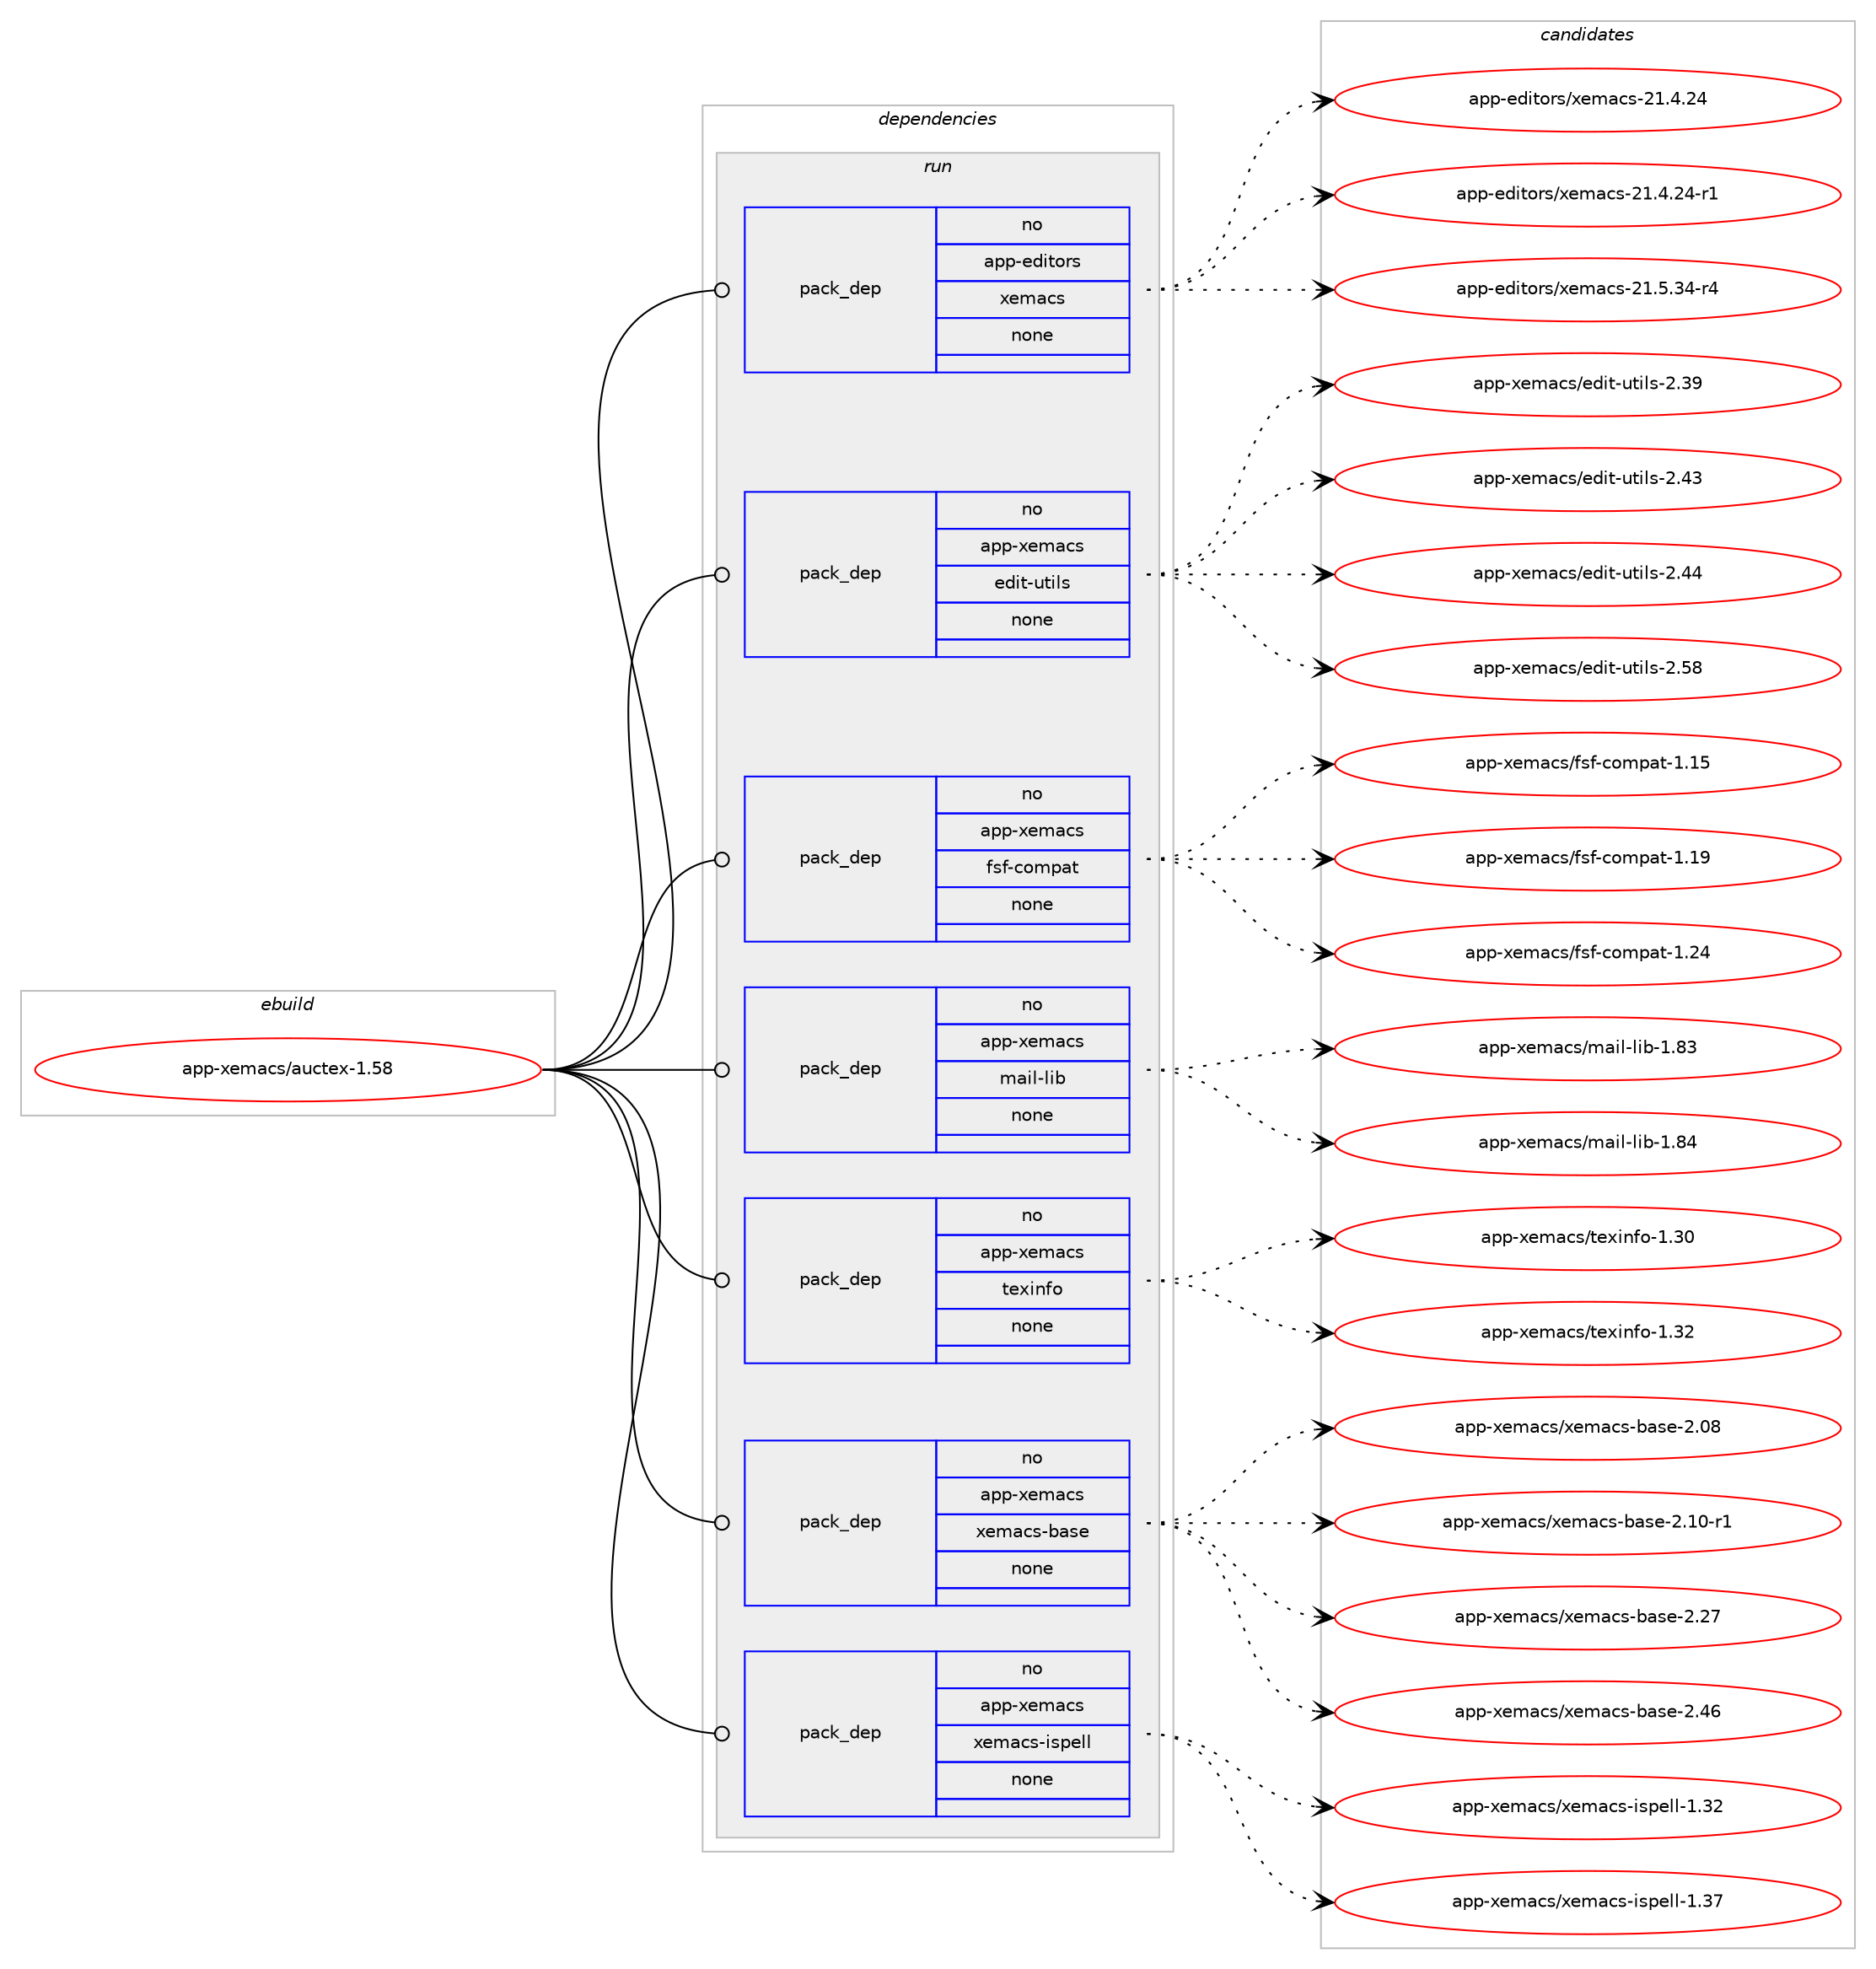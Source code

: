 digraph prolog {

# *************
# Graph options
# *************

newrank=true;
concentrate=true;
compound=true;
graph [rankdir=LR,fontname=Helvetica,fontsize=10,ranksep=1.5];#, ranksep=2.5, nodesep=0.2];
edge  [arrowhead=vee];
node  [fontname=Helvetica,fontsize=10];

# **********
# The ebuild
# **********

subgraph cluster_leftcol {
color=gray;
rank=same;
label=<<i>ebuild</i>>;
id [label="app-xemacs/auctex-1.58", color=red, width=4, href="../app-xemacs/auctex-1.58.svg"];
}

# ****************
# The dependencies
# ****************

subgraph cluster_midcol {
color=gray;
label=<<i>dependencies</i>>;
subgraph cluster_compile {
fillcolor="#eeeeee";
style=filled;
label=<<i>compile</i>>;
}
subgraph cluster_compileandrun {
fillcolor="#eeeeee";
style=filled;
label=<<i>compile and run</i>>;
}
subgraph cluster_run {
fillcolor="#eeeeee";
style=filled;
label=<<i>run</i>>;
subgraph pack382837 {
dependency514646 [label=<<TABLE BORDER="0" CELLBORDER="1" CELLSPACING="0" CELLPADDING="4" WIDTH="220"><TR><TD ROWSPAN="6" CELLPADDING="30">pack_dep</TD></TR><TR><TD WIDTH="110">no</TD></TR><TR><TD>app-editors</TD></TR><TR><TD>xemacs</TD></TR><TR><TD>none</TD></TR><TR><TD></TD></TR></TABLE>>, shape=none, color=blue];
}
id:e -> dependency514646:w [weight=20,style="solid",arrowhead="odot"];
subgraph pack382838 {
dependency514647 [label=<<TABLE BORDER="0" CELLBORDER="1" CELLSPACING="0" CELLPADDING="4" WIDTH="220"><TR><TD ROWSPAN="6" CELLPADDING="30">pack_dep</TD></TR><TR><TD WIDTH="110">no</TD></TR><TR><TD>app-xemacs</TD></TR><TR><TD>edit-utils</TD></TR><TR><TD>none</TD></TR><TR><TD></TD></TR></TABLE>>, shape=none, color=blue];
}
id:e -> dependency514647:w [weight=20,style="solid",arrowhead="odot"];
subgraph pack382839 {
dependency514648 [label=<<TABLE BORDER="0" CELLBORDER="1" CELLSPACING="0" CELLPADDING="4" WIDTH="220"><TR><TD ROWSPAN="6" CELLPADDING="30">pack_dep</TD></TR><TR><TD WIDTH="110">no</TD></TR><TR><TD>app-xemacs</TD></TR><TR><TD>fsf-compat</TD></TR><TR><TD>none</TD></TR><TR><TD></TD></TR></TABLE>>, shape=none, color=blue];
}
id:e -> dependency514648:w [weight=20,style="solid",arrowhead="odot"];
subgraph pack382840 {
dependency514649 [label=<<TABLE BORDER="0" CELLBORDER="1" CELLSPACING="0" CELLPADDING="4" WIDTH="220"><TR><TD ROWSPAN="6" CELLPADDING="30">pack_dep</TD></TR><TR><TD WIDTH="110">no</TD></TR><TR><TD>app-xemacs</TD></TR><TR><TD>mail-lib</TD></TR><TR><TD>none</TD></TR><TR><TD></TD></TR></TABLE>>, shape=none, color=blue];
}
id:e -> dependency514649:w [weight=20,style="solid",arrowhead="odot"];
subgraph pack382841 {
dependency514650 [label=<<TABLE BORDER="0" CELLBORDER="1" CELLSPACING="0" CELLPADDING="4" WIDTH="220"><TR><TD ROWSPAN="6" CELLPADDING="30">pack_dep</TD></TR><TR><TD WIDTH="110">no</TD></TR><TR><TD>app-xemacs</TD></TR><TR><TD>texinfo</TD></TR><TR><TD>none</TD></TR><TR><TD></TD></TR></TABLE>>, shape=none, color=blue];
}
id:e -> dependency514650:w [weight=20,style="solid",arrowhead="odot"];
subgraph pack382842 {
dependency514651 [label=<<TABLE BORDER="0" CELLBORDER="1" CELLSPACING="0" CELLPADDING="4" WIDTH="220"><TR><TD ROWSPAN="6" CELLPADDING="30">pack_dep</TD></TR><TR><TD WIDTH="110">no</TD></TR><TR><TD>app-xemacs</TD></TR><TR><TD>xemacs-base</TD></TR><TR><TD>none</TD></TR><TR><TD></TD></TR></TABLE>>, shape=none, color=blue];
}
id:e -> dependency514651:w [weight=20,style="solid",arrowhead="odot"];
subgraph pack382843 {
dependency514652 [label=<<TABLE BORDER="0" CELLBORDER="1" CELLSPACING="0" CELLPADDING="4" WIDTH="220"><TR><TD ROWSPAN="6" CELLPADDING="30">pack_dep</TD></TR><TR><TD WIDTH="110">no</TD></TR><TR><TD>app-xemacs</TD></TR><TR><TD>xemacs-ispell</TD></TR><TR><TD>none</TD></TR><TR><TD></TD></TR></TABLE>>, shape=none, color=blue];
}
id:e -> dependency514652:w [weight=20,style="solid",arrowhead="odot"];
}
}

# **************
# The candidates
# **************

subgraph cluster_choices {
rank=same;
color=gray;
label=<<i>candidates</i>>;

subgraph choice382837 {
color=black;
nodesep=1;
choice97112112451011001051161111141154712010110997991154550494652465052 [label="app-editors/xemacs-21.4.24", color=red, width=4,href="../app-editors/xemacs-21.4.24.svg"];
choice971121124510110010511611111411547120101109979911545504946524650524511449 [label="app-editors/xemacs-21.4.24-r1", color=red, width=4,href="../app-editors/xemacs-21.4.24-r1.svg"];
choice971121124510110010511611111411547120101109979911545504946534651524511452 [label="app-editors/xemacs-21.5.34-r4", color=red, width=4,href="../app-editors/xemacs-21.5.34-r4.svg"];
dependency514646:e -> choice97112112451011001051161111141154712010110997991154550494652465052:w [style=dotted,weight="100"];
dependency514646:e -> choice971121124510110010511611111411547120101109979911545504946524650524511449:w [style=dotted,weight="100"];
dependency514646:e -> choice971121124510110010511611111411547120101109979911545504946534651524511452:w [style=dotted,weight="100"];
}
subgraph choice382838 {
color=black;
nodesep=1;
choice9711211245120101109979911547101100105116451171161051081154550465157 [label="app-xemacs/edit-utils-2.39", color=red, width=4,href="../app-xemacs/edit-utils-2.39.svg"];
choice9711211245120101109979911547101100105116451171161051081154550465251 [label="app-xemacs/edit-utils-2.43", color=red, width=4,href="../app-xemacs/edit-utils-2.43.svg"];
choice9711211245120101109979911547101100105116451171161051081154550465252 [label="app-xemacs/edit-utils-2.44", color=red, width=4,href="../app-xemacs/edit-utils-2.44.svg"];
choice9711211245120101109979911547101100105116451171161051081154550465356 [label="app-xemacs/edit-utils-2.58", color=red, width=4,href="../app-xemacs/edit-utils-2.58.svg"];
dependency514647:e -> choice9711211245120101109979911547101100105116451171161051081154550465157:w [style=dotted,weight="100"];
dependency514647:e -> choice9711211245120101109979911547101100105116451171161051081154550465251:w [style=dotted,weight="100"];
dependency514647:e -> choice9711211245120101109979911547101100105116451171161051081154550465252:w [style=dotted,weight="100"];
dependency514647:e -> choice9711211245120101109979911547101100105116451171161051081154550465356:w [style=dotted,weight="100"];
}
subgraph choice382839 {
color=black;
nodesep=1;
choice97112112451201011099799115471021151024599111109112971164549464953 [label="app-xemacs/fsf-compat-1.15", color=red, width=4,href="../app-xemacs/fsf-compat-1.15.svg"];
choice97112112451201011099799115471021151024599111109112971164549464957 [label="app-xemacs/fsf-compat-1.19", color=red, width=4,href="../app-xemacs/fsf-compat-1.19.svg"];
choice97112112451201011099799115471021151024599111109112971164549465052 [label="app-xemacs/fsf-compat-1.24", color=red, width=4,href="../app-xemacs/fsf-compat-1.24.svg"];
dependency514648:e -> choice97112112451201011099799115471021151024599111109112971164549464953:w [style=dotted,weight="100"];
dependency514648:e -> choice97112112451201011099799115471021151024599111109112971164549464957:w [style=dotted,weight="100"];
dependency514648:e -> choice97112112451201011099799115471021151024599111109112971164549465052:w [style=dotted,weight="100"];
}
subgraph choice382840 {
color=black;
nodesep=1;
choice97112112451201011099799115471099710510845108105984549465651 [label="app-xemacs/mail-lib-1.83", color=red, width=4,href="../app-xemacs/mail-lib-1.83.svg"];
choice97112112451201011099799115471099710510845108105984549465652 [label="app-xemacs/mail-lib-1.84", color=red, width=4,href="../app-xemacs/mail-lib-1.84.svg"];
dependency514649:e -> choice97112112451201011099799115471099710510845108105984549465651:w [style=dotted,weight="100"];
dependency514649:e -> choice97112112451201011099799115471099710510845108105984549465652:w [style=dotted,weight="100"];
}
subgraph choice382841 {
color=black;
nodesep=1;
choice97112112451201011099799115471161011201051101021114549465148 [label="app-xemacs/texinfo-1.30", color=red, width=4,href="../app-xemacs/texinfo-1.30.svg"];
choice97112112451201011099799115471161011201051101021114549465150 [label="app-xemacs/texinfo-1.32", color=red, width=4,href="../app-xemacs/texinfo-1.32.svg"];
dependency514650:e -> choice97112112451201011099799115471161011201051101021114549465148:w [style=dotted,weight="100"];
dependency514650:e -> choice97112112451201011099799115471161011201051101021114549465150:w [style=dotted,weight="100"];
}
subgraph choice382842 {
color=black;
nodesep=1;
choice971121124512010110997991154712010110997991154598971151014550464856 [label="app-xemacs/xemacs-base-2.08", color=red, width=4,href="../app-xemacs/xemacs-base-2.08.svg"];
choice9711211245120101109979911547120101109979911545989711510145504649484511449 [label="app-xemacs/xemacs-base-2.10-r1", color=red, width=4,href="../app-xemacs/xemacs-base-2.10-r1.svg"];
choice971121124512010110997991154712010110997991154598971151014550465055 [label="app-xemacs/xemacs-base-2.27", color=red, width=4,href="../app-xemacs/xemacs-base-2.27.svg"];
choice971121124512010110997991154712010110997991154598971151014550465254 [label="app-xemacs/xemacs-base-2.46", color=red, width=4,href="../app-xemacs/xemacs-base-2.46.svg"];
dependency514651:e -> choice971121124512010110997991154712010110997991154598971151014550464856:w [style=dotted,weight="100"];
dependency514651:e -> choice9711211245120101109979911547120101109979911545989711510145504649484511449:w [style=dotted,weight="100"];
dependency514651:e -> choice971121124512010110997991154712010110997991154598971151014550465055:w [style=dotted,weight="100"];
dependency514651:e -> choice971121124512010110997991154712010110997991154598971151014550465254:w [style=dotted,weight="100"];
}
subgraph choice382843 {
color=black;
nodesep=1;
choice97112112451201011099799115471201011099799115451051151121011081084549465150 [label="app-xemacs/xemacs-ispell-1.32", color=red, width=4,href="../app-xemacs/xemacs-ispell-1.32.svg"];
choice97112112451201011099799115471201011099799115451051151121011081084549465155 [label="app-xemacs/xemacs-ispell-1.37", color=red, width=4,href="../app-xemacs/xemacs-ispell-1.37.svg"];
dependency514652:e -> choice97112112451201011099799115471201011099799115451051151121011081084549465150:w [style=dotted,weight="100"];
dependency514652:e -> choice97112112451201011099799115471201011099799115451051151121011081084549465155:w [style=dotted,weight="100"];
}
}

}
